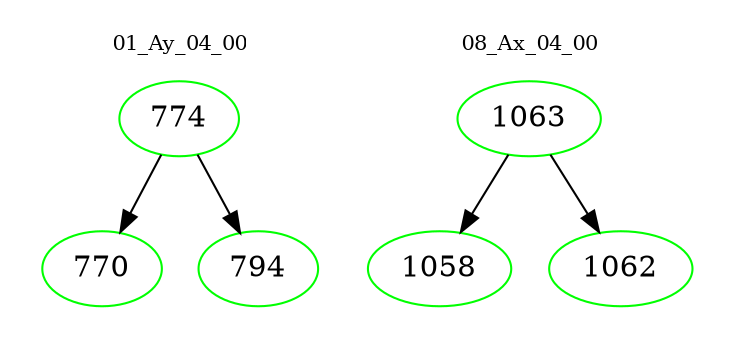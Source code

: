 digraph{
subgraph cluster_0 {
color = white
label = "01_Ay_04_00";
fontsize=10;
T0_774 [label="774", color="green"]
T0_774 -> T0_770 [color="black"]
T0_770 [label="770", color="green"]
T0_774 -> T0_794 [color="black"]
T0_794 [label="794", color="green"]
}
subgraph cluster_1 {
color = white
label = "08_Ax_04_00";
fontsize=10;
T1_1063 [label="1063", color="green"]
T1_1063 -> T1_1058 [color="black"]
T1_1058 [label="1058", color="green"]
T1_1063 -> T1_1062 [color="black"]
T1_1062 [label="1062", color="green"]
}
}
